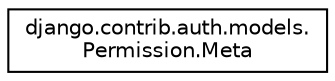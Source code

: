 digraph "Graphical Class Hierarchy"
{
 // LATEX_PDF_SIZE
  edge [fontname="Helvetica",fontsize="10",labelfontname="Helvetica",labelfontsize="10"];
  node [fontname="Helvetica",fontsize="10",shape=record];
  rankdir="LR";
  Node0 [label="django.contrib.auth.models.\lPermission.Meta",height=0.2,width=0.4,color="black", fillcolor="white", style="filled",URL="$db/d4c/classdjango_1_1contrib_1_1auth_1_1models_1_1_permission_1_1_meta.html",tooltip=" "];
}
